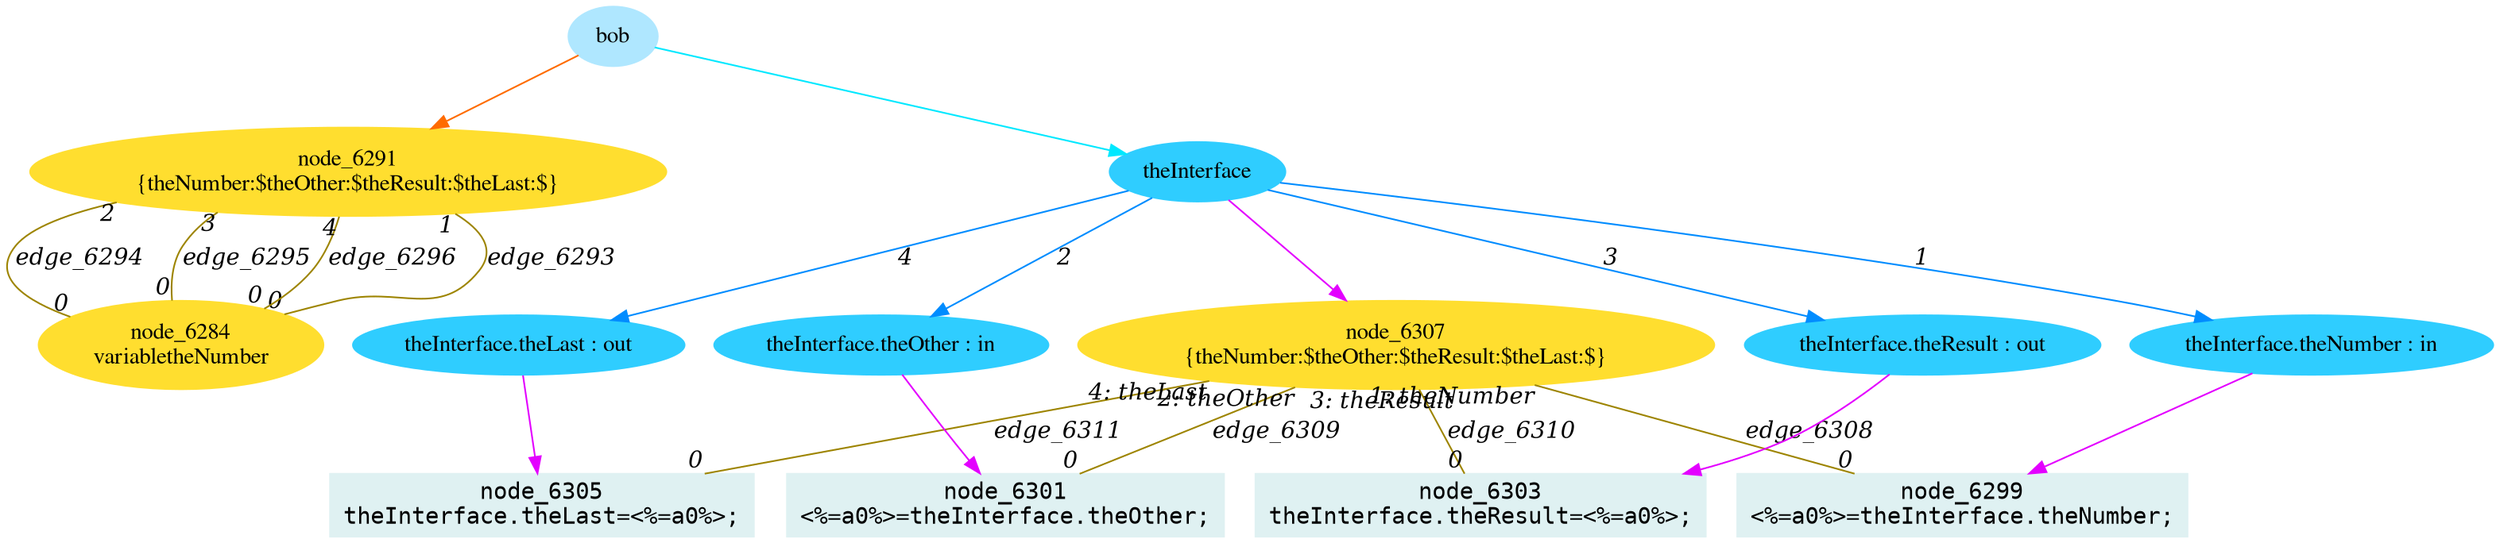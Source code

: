 digraph g{node_6284 [shape="ellipse", style="filled", color="#ffde2f", fontname="Times", label="node_6284
variabletheNumber" ]
node_6291 [shape="ellipse", style="filled", color="#ffde2f", fontname="Times", label="node_6291
{theNumber:$theOther:$theResult:$theLast:$}" ]
node_6299 [shape="box", style="filled", color="#dff1f2", fontname="Courier", label="node_6299
<%=a0%>=theInterface.theNumber;
" ]
node_6301 [shape="box", style="filled", color="#dff1f2", fontname="Courier", label="node_6301
<%=a0%>=theInterface.theOther;
" ]
node_6303 [shape="box", style="filled", color="#dff1f2", fontname="Courier", label="node_6303
theInterface.theResult=<%=a0%>;
" ]
node_6305 [shape="box", style="filled", color="#dff1f2", fontname="Courier", label="node_6305
theInterface.theLast=<%=a0%>;
" ]
node_6307 [shape="ellipse", style="filled", color="#ffde2f", fontname="Times", label="node_6307
{theNumber:$theOther:$theResult:$theLast:$}" ]
node_6240 [shape="ellipse", style="filled", color="#afe7ff", fontname="Times", label="bob" ]
node_6241 [shape="ellipse", style="filled", color="#2fcdff", fontname="Times", label="theInterface" ]
node_6242 [shape="ellipse", style="filled", color="#2fcdff", fontname="Times", label="theInterface.theNumber : in" ]
node_6244 [shape="ellipse", style="filled", color="#2fcdff", fontname="Times", label="theInterface.theOther : in" ]
node_6246 [shape="ellipse", style="filled", color="#2fcdff", fontname="Times", label="theInterface.theResult : out" ]
node_6248 [shape="ellipse", style="filled", color="#2fcdff", fontname="Times", label="theInterface.theLast : out" ]
node_6240 -> node_6291 [dir=forward, arrowHead=normal, fontname="Times-Italic", arrowsize=1, color="#ff6b00", label="",  headlabel="", taillabel="" ]
node_6240 -> node_6241 [dir=forward, arrowHead=normal, fontname="Times-Italic", arrowsize=1, color="#00e8ff", label="",  headlabel="", taillabel="" ]
node_6241 -> node_6242 [dir=forward, arrowHead=normal, fontname="Times-Italic", arrowsize=1, color="#008cff", label="1",  headlabel="", taillabel="" ]
node_6241 -> node_6244 [dir=forward, arrowHead=normal, fontname="Times-Italic", arrowsize=1, color="#008cff", label="2",  headlabel="", taillabel="" ]
node_6241 -> node_6246 [dir=forward, arrowHead=normal, fontname="Times-Italic", arrowsize=1, color="#008cff", label="3",  headlabel="", taillabel="" ]
node_6241 -> node_6248 [dir=forward, arrowHead=normal, fontname="Times-Italic", arrowsize=1, color="#008cff", label="4",  headlabel="", taillabel="" ]
node_6242 -> node_6299 [dir=forward, arrowHead=normal, fontname="Times-Italic", arrowsize=1, color="#e300ff", label="",  headlabel="", taillabel="" ]
node_6244 -> node_6301 [dir=forward, arrowHead=normal, fontname="Times-Italic", arrowsize=1, color="#e300ff", label="",  headlabel="", taillabel="" ]
node_6246 -> node_6303 [dir=forward, arrowHead=normal, fontname="Times-Italic", arrowsize=1, color="#e300ff", label="",  headlabel="", taillabel="" ]
node_6248 -> node_6305 [dir=forward, arrowHead=normal, fontname="Times-Italic", arrowsize=1, color="#e300ff", label="",  headlabel="", taillabel="" ]
node_6241 -> node_6307 [dir=forward, arrowHead=normal, fontname="Times-Italic", arrowsize=1, color="#e300ff", label="",  headlabel="", taillabel="" ]
node_6291 -> node_6284 [dir=none, arrowHead=none, fontname="Times-Italic", arrowsize=1, color="#9d8400", label="edge_6293",  headlabel="0", taillabel="1" ]
node_6291 -> node_6284 [dir=none, arrowHead=none, fontname="Times-Italic", arrowsize=1, color="#9d8400", label="edge_6294",  headlabel="0", taillabel="2" ]
node_6291 -> node_6284 [dir=none, arrowHead=none, fontname="Times-Italic", arrowsize=1, color="#9d8400", label="edge_6295",  headlabel="0", taillabel="3" ]
node_6291 -> node_6284 [dir=none, arrowHead=none, fontname="Times-Italic", arrowsize=1, color="#9d8400", label="edge_6296",  headlabel="0", taillabel="4" ]
node_6307 -> node_6299 [dir=none, arrowHead=none, fontname="Times-Italic", arrowsize=1, color="#9d8400", label="edge_6308",  headlabel="0", taillabel="1: theNumber" ]
node_6307 -> node_6301 [dir=none, arrowHead=none, fontname="Times-Italic", arrowsize=1, color="#9d8400", label="edge_6309",  headlabel="0", taillabel="2: theOther" ]
node_6307 -> node_6303 [dir=none, arrowHead=none, fontname="Times-Italic", arrowsize=1, color="#9d8400", label="edge_6310",  headlabel="0", taillabel="3: theResult" ]
node_6307 -> node_6305 [dir=none, arrowHead=none, fontname="Times-Italic", arrowsize=1, color="#9d8400", label="edge_6311",  headlabel="0", taillabel="4: theLast" ]
}